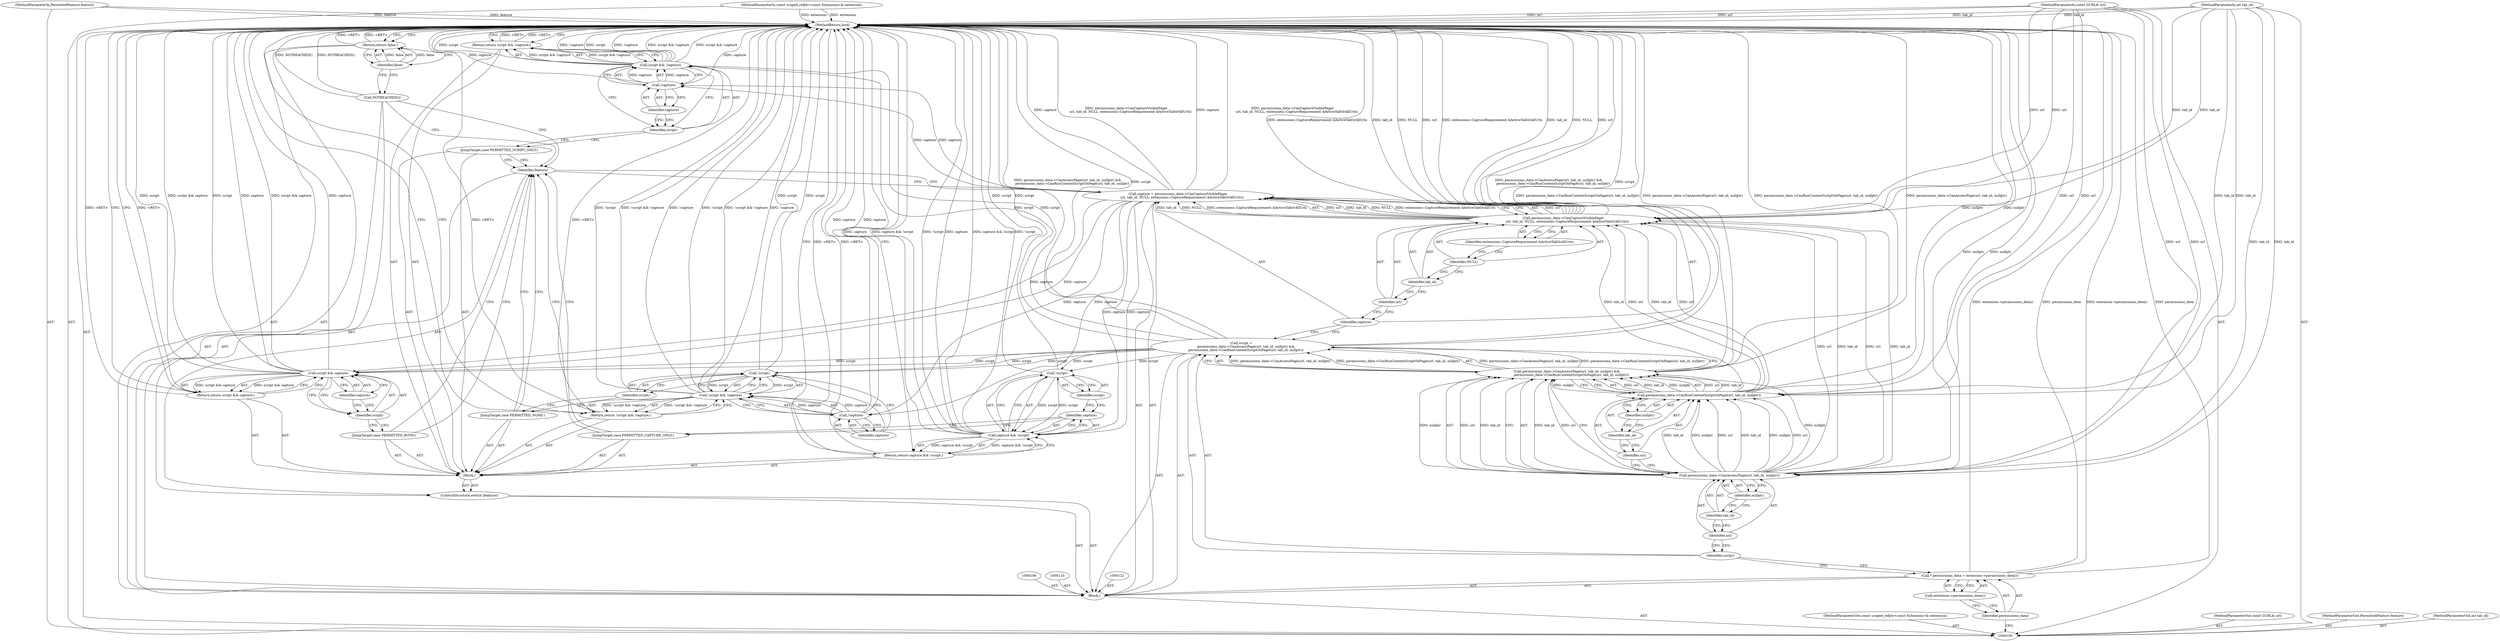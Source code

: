 digraph "0_Chrome_0660e08731fd42076d7242068e9eaed1482b14d5" {
"1000101" [label="(MethodParameterIn,const scoped_refptr<const Extension>& extension)"];
"1000209" [label="(MethodParameterOut,const scoped_refptr<const Extension>& extension)"];
"1000160" [label="(MethodReturn,bool)"];
"1000127" [label="(Identifier,tab_id)"];
"1000128" [label="(Identifier,NULL)"];
"1000129" [label="(Identifier,extensions::CaptureRequirement::kActiveTabOrAllUrls)"];
"1000126" [label="(Identifier,url)"];
"1000131" [label="(Identifier,feature)"];
"1000132" [label="(Block,)"];
"1000130" [label="(ControlStructure,switch (feature))"];
"1000133" [label="(JumpTarget,case PERMITTED_SCRIPT_ONLY:)"];
"1000135" [label="(Call,script && !capture)"];
"1000136" [label="(Identifier,script)"];
"1000137" [label="(Call,!capture)"];
"1000138" [label="(Identifier,capture)"];
"1000134" [label="(Return,return script && !capture;)"];
"1000139" [label="(JumpTarget,case PERMITTED_CAPTURE_ONLY:)"];
"1000141" [label="(Call,capture && !script)"];
"1000142" [label="(Identifier,capture)"];
"1000143" [label="(Call,!script)"];
"1000144" [label="(Identifier,script)"];
"1000140" [label="(Return,return capture && !script;)"];
"1000145" [label="(JumpTarget,case PERMITTED_BOTH:)"];
"1000147" [label="(Call,script && capture)"];
"1000148" [label="(Identifier,script)"];
"1000149" [label="(Identifier,capture)"];
"1000146" [label="(Return,return script && capture;)"];
"1000150" [label="(JumpTarget,case PERMITTED_NONE:)"];
"1000152" [label="(Call,!script && !capture)"];
"1000153" [label="(Call,!script)"];
"1000154" [label="(Identifier,script)"];
"1000155" [label="(Call,!capture)"];
"1000156" [label="(Identifier,capture)"];
"1000151" [label="(Return,return !script && !capture;)"];
"1000102" [label="(MethodParameterIn,const GURL& url)"];
"1000210" [label="(MethodParameterOut,const GURL& url)"];
"1000157" [label="(Call,NOTREACHED())"];
"1000159" [label="(Identifier,false)"];
"1000158" [label="(Return,return false;)"];
"1000103" [label="(MethodParameterIn,PermittedFeature feature)"];
"1000211" [label="(MethodParameterOut,PermittedFeature feature)"];
"1000104" [label="(MethodParameterIn,int tab_id)"];
"1000212" [label="(MethodParameterOut,int tab_id)"];
"1000105" [label="(Block,)"];
"1000107" [label="(Call,* permissions_data = extension->permissions_data())"];
"1000108" [label="(Identifier,permissions_data)"];
"1000109" [label="(Call,extension->permissions_data())"];
"1000111" [label="(Call,script =\n         permissions_data->CanAccessPage(url, tab_id, nullptr) &&\n         permissions_data->CanRunContentScriptOnPage(url, tab_id, nullptr))"];
"1000112" [label="(Identifier,script)"];
"1000115" [label="(Identifier,url)"];
"1000116" [label="(Identifier,tab_id)"];
"1000117" [label="(Identifier,nullptr)"];
"1000113" [label="(Call,permissions_data->CanAccessPage(url, tab_id, nullptr) &&\n         permissions_data->CanRunContentScriptOnPage(url, tab_id, nullptr))"];
"1000114" [label="(Call,permissions_data->CanAccessPage(url, tab_id, nullptr))"];
"1000119" [label="(Identifier,url)"];
"1000120" [label="(Identifier,tab_id)"];
"1000121" [label="(Identifier,nullptr)"];
"1000118" [label="(Call,permissions_data->CanRunContentScriptOnPage(url, tab_id, nullptr))"];
"1000125" [label="(Call,permissions_data->CanCaptureVisiblePage(\n        url, tab_id, NULL, extensions::CaptureRequirement::kActiveTabOrAllUrls))"];
"1000123" [label="(Call,capture = permissions_data->CanCaptureVisiblePage(\n        url, tab_id, NULL, extensions::CaptureRequirement::kActiveTabOrAllUrls))"];
"1000124" [label="(Identifier,capture)"];
"1000101" -> "1000100"  [label="AST: "];
"1000101" -> "1000160"  [label="DDG: extension"];
"1000209" -> "1000100"  [label="AST: "];
"1000160" -> "1000100"  [label="AST: "];
"1000160" -> "1000134"  [label="CFG: "];
"1000160" -> "1000140"  [label="CFG: "];
"1000160" -> "1000146"  [label="CFG: "];
"1000160" -> "1000151"  [label="CFG: "];
"1000160" -> "1000158"  [label="CFG: "];
"1000134" -> "1000160"  [label="DDG: <RET>"];
"1000146" -> "1000160"  [label="DDG: <RET>"];
"1000158" -> "1000160"  [label="DDG: <RET>"];
"1000140" -> "1000160"  [label="DDG: <RET>"];
"1000151" -> "1000160"  [label="DDG: <RET>"];
"1000114" -> "1000160"  [label="DDG: nullptr"];
"1000125" -> "1000160"  [label="DDG: url"];
"1000125" -> "1000160"  [label="DDG: extensions::CaptureRequirement::kActiveTabOrAllUrls"];
"1000125" -> "1000160"  [label="DDG: tab_id"];
"1000125" -> "1000160"  [label="DDG: NULL"];
"1000141" -> "1000160"  [label="DDG: capture"];
"1000141" -> "1000160"  [label="DDG: capture && !script"];
"1000141" -> "1000160"  [label="DDG: !script"];
"1000123" -> "1000160"  [label="DDG: permissions_data->CanCaptureVisiblePage(\n        url, tab_id, NULL, extensions::CaptureRequirement::kActiveTabOrAllUrls)"];
"1000123" -> "1000160"  [label="DDG: capture"];
"1000107" -> "1000160"  [label="DDG: permissions_data"];
"1000107" -> "1000160"  [label="DDG: extension->permissions_data()"];
"1000157" -> "1000160"  [label="DDG: NOTREACHED()"];
"1000104" -> "1000160"  [label="DDG: tab_id"];
"1000113" -> "1000160"  [label="DDG: permissions_data->CanAccessPage(url, tab_id, nullptr)"];
"1000113" -> "1000160"  [label="DDG: permissions_data->CanRunContentScriptOnPage(url, tab_id, nullptr)"];
"1000152" -> "1000160"  [label="DDG: !script && !capture"];
"1000152" -> "1000160"  [label="DDG: !capture"];
"1000152" -> "1000160"  [label="DDG: !script"];
"1000118" -> "1000160"  [label="DDG: nullptr"];
"1000153" -> "1000160"  [label="DDG: script"];
"1000103" -> "1000160"  [label="DDG: feature"];
"1000143" -> "1000160"  [label="DDG: script"];
"1000147" -> "1000160"  [label="DDG: capture"];
"1000147" -> "1000160"  [label="DDG: script"];
"1000147" -> "1000160"  [label="DDG: script && capture"];
"1000102" -> "1000160"  [label="DDG: url"];
"1000111" -> "1000160"  [label="DDG: script"];
"1000111" -> "1000160"  [label="DDG: permissions_data->CanAccessPage(url, tab_id, nullptr) &&\n         permissions_data->CanRunContentScriptOnPage(url, tab_id, nullptr)"];
"1000135" -> "1000160"  [label="DDG: script && !capture"];
"1000135" -> "1000160"  [label="DDG: script"];
"1000135" -> "1000160"  [label="DDG: !capture"];
"1000101" -> "1000160"  [label="DDG: extension"];
"1000137" -> "1000160"  [label="DDG: capture"];
"1000155" -> "1000160"  [label="DDG: capture"];
"1000127" -> "1000125"  [label="AST: "];
"1000127" -> "1000126"  [label="CFG: "];
"1000128" -> "1000127"  [label="CFG: "];
"1000128" -> "1000125"  [label="AST: "];
"1000128" -> "1000127"  [label="CFG: "];
"1000129" -> "1000128"  [label="CFG: "];
"1000129" -> "1000125"  [label="AST: "];
"1000129" -> "1000128"  [label="CFG: "];
"1000125" -> "1000129"  [label="CFG: "];
"1000126" -> "1000125"  [label="AST: "];
"1000126" -> "1000124"  [label="CFG: "];
"1000127" -> "1000126"  [label="CFG: "];
"1000131" -> "1000130"  [label="AST: "];
"1000131" -> "1000123"  [label="CFG: "];
"1000133" -> "1000131"  [label="CFG: "];
"1000139" -> "1000131"  [label="CFG: "];
"1000145" -> "1000131"  [label="CFG: "];
"1000150" -> "1000131"  [label="CFG: "];
"1000157" -> "1000131"  [label="CFG: "];
"1000132" -> "1000130"  [label="AST: "];
"1000133" -> "1000132"  [label="AST: "];
"1000134" -> "1000132"  [label="AST: "];
"1000139" -> "1000132"  [label="AST: "];
"1000140" -> "1000132"  [label="AST: "];
"1000145" -> "1000132"  [label="AST: "];
"1000146" -> "1000132"  [label="AST: "];
"1000150" -> "1000132"  [label="AST: "];
"1000151" -> "1000132"  [label="AST: "];
"1000130" -> "1000105"  [label="AST: "];
"1000131" -> "1000130"  [label="AST: "];
"1000132" -> "1000130"  [label="AST: "];
"1000133" -> "1000132"  [label="AST: "];
"1000133" -> "1000131"  [label="CFG: "];
"1000136" -> "1000133"  [label="CFG: "];
"1000135" -> "1000134"  [label="AST: "];
"1000135" -> "1000136"  [label="CFG: "];
"1000135" -> "1000137"  [label="CFG: "];
"1000136" -> "1000135"  [label="AST: "];
"1000137" -> "1000135"  [label="AST: "];
"1000134" -> "1000135"  [label="CFG: "];
"1000135" -> "1000160"  [label="DDG: script && !capture"];
"1000135" -> "1000160"  [label="DDG: script"];
"1000135" -> "1000160"  [label="DDG: !capture"];
"1000135" -> "1000134"  [label="DDG: script && !capture"];
"1000111" -> "1000135"  [label="DDG: script"];
"1000137" -> "1000135"  [label="DDG: capture"];
"1000136" -> "1000135"  [label="AST: "];
"1000136" -> "1000133"  [label="CFG: "];
"1000138" -> "1000136"  [label="CFG: "];
"1000135" -> "1000136"  [label="CFG: "];
"1000137" -> "1000135"  [label="AST: "];
"1000137" -> "1000138"  [label="CFG: "];
"1000138" -> "1000137"  [label="AST: "];
"1000135" -> "1000137"  [label="CFG: "];
"1000137" -> "1000160"  [label="DDG: capture"];
"1000137" -> "1000135"  [label="DDG: capture"];
"1000123" -> "1000137"  [label="DDG: capture"];
"1000138" -> "1000137"  [label="AST: "];
"1000138" -> "1000136"  [label="CFG: "];
"1000137" -> "1000138"  [label="CFG: "];
"1000134" -> "1000132"  [label="AST: "];
"1000134" -> "1000135"  [label="CFG: "];
"1000135" -> "1000134"  [label="AST: "];
"1000160" -> "1000134"  [label="CFG: "];
"1000134" -> "1000160"  [label="DDG: <RET>"];
"1000135" -> "1000134"  [label="DDG: script && !capture"];
"1000139" -> "1000132"  [label="AST: "];
"1000139" -> "1000131"  [label="CFG: "];
"1000142" -> "1000139"  [label="CFG: "];
"1000141" -> "1000140"  [label="AST: "];
"1000141" -> "1000142"  [label="CFG: "];
"1000141" -> "1000143"  [label="CFG: "];
"1000142" -> "1000141"  [label="AST: "];
"1000143" -> "1000141"  [label="AST: "];
"1000140" -> "1000141"  [label="CFG: "];
"1000141" -> "1000160"  [label="DDG: capture"];
"1000141" -> "1000160"  [label="DDG: capture && !script"];
"1000141" -> "1000160"  [label="DDG: !script"];
"1000141" -> "1000140"  [label="DDG: capture && !script"];
"1000123" -> "1000141"  [label="DDG: capture"];
"1000143" -> "1000141"  [label="DDG: script"];
"1000142" -> "1000141"  [label="AST: "];
"1000142" -> "1000139"  [label="CFG: "];
"1000144" -> "1000142"  [label="CFG: "];
"1000141" -> "1000142"  [label="CFG: "];
"1000143" -> "1000141"  [label="AST: "];
"1000143" -> "1000144"  [label="CFG: "];
"1000144" -> "1000143"  [label="AST: "];
"1000141" -> "1000143"  [label="CFG: "];
"1000143" -> "1000160"  [label="DDG: script"];
"1000143" -> "1000141"  [label="DDG: script"];
"1000111" -> "1000143"  [label="DDG: script"];
"1000144" -> "1000143"  [label="AST: "];
"1000144" -> "1000142"  [label="CFG: "];
"1000143" -> "1000144"  [label="CFG: "];
"1000140" -> "1000132"  [label="AST: "];
"1000140" -> "1000141"  [label="CFG: "];
"1000141" -> "1000140"  [label="AST: "];
"1000160" -> "1000140"  [label="CFG: "];
"1000140" -> "1000160"  [label="DDG: <RET>"];
"1000141" -> "1000140"  [label="DDG: capture && !script"];
"1000145" -> "1000132"  [label="AST: "];
"1000145" -> "1000131"  [label="CFG: "];
"1000148" -> "1000145"  [label="CFG: "];
"1000147" -> "1000146"  [label="AST: "];
"1000147" -> "1000148"  [label="CFG: "];
"1000147" -> "1000149"  [label="CFG: "];
"1000148" -> "1000147"  [label="AST: "];
"1000149" -> "1000147"  [label="AST: "];
"1000146" -> "1000147"  [label="CFG: "];
"1000147" -> "1000160"  [label="DDG: capture"];
"1000147" -> "1000160"  [label="DDG: script"];
"1000147" -> "1000160"  [label="DDG: script && capture"];
"1000147" -> "1000146"  [label="DDG: script && capture"];
"1000111" -> "1000147"  [label="DDG: script"];
"1000123" -> "1000147"  [label="DDG: capture"];
"1000148" -> "1000147"  [label="AST: "];
"1000148" -> "1000145"  [label="CFG: "];
"1000149" -> "1000148"  [label="CFG: "];
"1000147" -> "1000148"  [label="CFG: "];
"1000149" -> "1000147"  [label="AST: "];
"1000149" -> "1000148"  [label="CFG: "];
"1000147" -> "1000149"  [label="CFG: "];
"1000146" -> "1000132"  [label="AST: "];
"1000146" -> "1000147"  [label="CFG: "];
"1000147" -> "1000146"  [label="AST: "];
"1000160" -> "1000146"  [label="CFG: "];
"1000146" -> "1000160"  [label="DDG: <RET>"];
"1000147" -> "1000146"  [label="DDG: script && capture"];
"1000150" -> "1000132"  [label="AST: "];
"1000150" -> "1000131"  [label="CFG: "];
"1000154" -> "1000150"  [label="CFG: "];
"1000152" -> "1000151"  [label="AST: "];
"1000152" -> "1000153"  [label="CFG: "];
"1000152" -> "1000155"  [label="CFG: "];
"1000153" -> "1000152"  [label="AST: "];
"1000155" -> "1000152"  [label="AST: "];
"1000151" -> "1000152"  [label="CFG: "];
"1000152" -> "1000160"  [label="DDG: !script && !capture"];
"1000152" -> "1000160"  [label="DDG: !capture"];
"1000152" -> "1000160"  [label="DDG: !script"];
"1000152" -> "1000151"  [label="DDG: !script && !capture"];
"1000153" -> "1000152"  [label="DDG: script"];
"1000155" -> "1000152"  [label="DDG: capture"];
"1000153" -> "1000152"  [label="AST: "];
"1000153" -> "1000154"  [label="CFG: "];
"1000154" -> "1000153"  [label="AST: "];
"1000156" -> "1000153"  [label="CFG: "];
"1000152" -> "1000153"  [label="CFG: "];
"1000153" -> "1000160"  [label="DDG: script"];
"1000153" -> "1000152"  [label="DDG: script"];
"1000111" -> "1000153"  [label="DDG: script"];
"1000154" -> "1000153"  [label="AST: "];
"1000154" -> "1000150"  [label="CFG: "];
"1000153" -> "1000154"  [label="CFG: "];
"1000155" -> "1000152"  [label="AST: "];
"1000155" -> "1000156"  [label="CFG: "];
"1000156" -> "1000155"  [label="AST: "];
"1000152" -> "1000155"  [label="CFG: "];
"1000155" -> "1000160"  [label="DDG: capture"];
"1000155" -> "1000152"  [label="DDG: capture"];
"1000123" -> "1000155"  [label="DDG: capture"];
"1000156" -> "1000155"  [label="AST: "];
"1000156" -> "1000153"  [label="CFG: "];
"1000155" -> "1000156"  [label="CFG: "];
"1000151" -> "1000132"  [label="AST: "];
"1000151" -> "1000152"  [label="CFG: "];
"1000152" -> "1000151"  [label="AST: "];
"1000160" -> "1000151"  [label="CFG: "];
"1000151" -> "1000160"  [label="DDG: <RET>"];
"1000152" -> "1000151"  [label="DDG: !script && !capture"];
"1000102" -> "1000100"  [label="AST: "];
"1000102" -> "1000160"  [label="DDG: url"];
"1000102" -> "1000114"  [label="DDG: url"];
"1000102" -> "1000118"  [label="DDG: url"];
"1000102" -> "1000125"  [label="DDG: url"];
"1000210" -> "1000100"  [label="AST: "];
"1000157" -> "1000105"  [label="AST: "];
"1000157" -> "1000131"  [label="CFG: "];
"1000159" -> "1000157"  [label="CFG: "];
"1000157" -> "1000160"  [label="DDG: NOTREACHED()"];
"1000159" -> "1000158"  [label="AST: "];
"1000159" -> "1000157"  [label="CFG: "];
"1000158" -> "1000159"  [label="CFG: "];
"1000159" -> "1000158"  [label="DDG: false"];
"1000158" -> "1000105"  [label="AST: "];
"1000158" -> "1000159"  [label="CFG: "];
"1000159" -> "1000158"  [label="AST: "];
"1000160" -> "1000158"  [label="CFG: "];
"1000158" -> "1000160"  [label="DDG: <RET>"];
"1000159" -> "1000158"  [label="DDG: false"];
"1000103" -> "1000100"  [label="AST: "];
"1000103" -> "1000160"  [label="DDG: feature"];
"1000211" -> "1000100"  [label="AST: "];
"1000104" -> "1000100"  [label="AST: "];
"1000104" -> "1000160"  [label="DDG: tab_id"];
"1000104" -> "1000114"  [label="DDG: tab_id"];
"1000104" -> "1000118"  [label="DDG: tab_id"];
"1000104" -> "1000125"  [label="DDG: tab_id"];
"1000212" -> "1000100"  [label="AST: "];
"1000105" -> "1000100"  [label="AST: "];
"1000106" -> "1000105"  [label="AST: "];
"1000107" -> "1000105"  [label="AST: "];
"1000110" -> "1000105"  [label="AST: "];
"1000111" -> "1000105"  [label="AST: "];
"1000122" -> "1000105"  [label="AST: "];
"1000123" -> "1000105"  [label="AST: "];
"1000130" -> "1000105"  [label="AST: "];
"1000157" -> "1000105"  [label="AST: "];
"1000158" -> "1000105"  [label="AST: "];
"1000107" -> "1000105"  [label="AST: "];
"1000107" -> "1000109"  [label="CFG: "];
"1000108" -> "1000107"  [label="AST: "];
"1000109" -> "1000107"  [label="AST: "];
"1000112" -> "1000107"  [label="CFG: "];
"1000107" -> "1000160"  [label="DDG: permissions_data"];
"1000107" -> "1000160"  [label="DDG: extension->permissions_data()"];
"1000108" -> "1000107"  [label="AST: "];
"1000108" -> "1000100"  [label="CFG: "];
"1000109" -> "1000108"  [label="CFG: "];
"1000109" -> "1000107"  [label="AST: "];
"1000109" -> "1000108"  [label="CFG: "];
"1000107" -> "1000109"  [label="CFG: "];
"1000111" -> "1000105"  [label="AST: "];
"1000111" -> "1000113"  [label="CFG: "];
"1000112" -> "1000111"  [label="AST: "];
"1000113" -> "1000111"  [label="AST: "];
"1000124" -> "1000111"  [label="CFG: "];
"1000111" -> "1000160"  [label="DDG: script"];
"1000111" -> "1000160"  [label="DDG: permissions_data->CanAccessPage(url, tab_id, nullptr) &&\n         permissions_data->CanRunContentScriptOnPage(url, tab_id, nullptr)"];
"1000113" -> "1000111"  [label="DDG: permissions_data->CanAccessPage(url, tab_id, nullptr)"];
"1000113" -> "1000111"  [label="DDG: permissions_data->CanRunContentScriptOnPage(url, tab_id, nullptr)"];
"1000111" -> "1000135"  [label="DDG: script"];
"1000111" -> "1000143"  [label="DDG: script"];
"1000111" -> "1000147"  [label="DDG: script"];
"1000111" -> "1000153"  [label="DDG: script"];
"1000112" -> "1000111"  [label="AST: "];
"1000112" -> "1000107"  [label="CFG: "];
"1000115" -> "1000112"  [label="CFG: "];
"1000115" -> "1000114"  [label="AST: "];
"1000115" -> "1000112"  [label="CFG: "];
"1000116" -> "1000115"  [label="CFG: "];
"1000116" -> "1000114"  [label="AST: "];
"1000116" -> "1000115"  [label="CFG: "];
"1000117" -> "1000116"  [label="CFG: "];
"1000117" -> "1000114"  [label="AST: "];
"1000117" -> "1000116"  [label="CFG: "];
"1000114" -> "1000117"  [label="CFG: "];
"1000113" -> "1000111"  [label="AST: "];
"1000113" -> "1000114"  [label="CFG: "];
"1000113" -> "1000118"  [label="CFG: "];
"1000114" -> "1000113"  [label="AST: "];
"1000118" -> "1000113"  [label="AST: "];
"1000111" -> "1000113"  [label="CFG: "];
"1000113" -> "1000160"  [label="DDG: permissions_data->CanAccessPage(url, tab_id, nullptr)"];
"1000113" -> "1000160"  [label="DDG: permissions_data->CanRunContentScriptOnPage(url, tab_id, nullptr)"];
"1000113" -> "1000111"  [label="DDG: permissions_data->CanAccessPage(url, tab_id, nullptr)"];
"1000113" -> "1000111"  [label="DDG: permissions_data->CanRunContentScriptOnPage(url, tab_id, nullptr)"];
"1000114" -> "1000113"  [label="DDG: url"];
"1000114" -> "1000113"  [label="DDG: tab_id"];
"1000114" -> "1000113"  [label="DDG: nullptr"];
"1000118" -> "1000113"  [label="DDG: url"];
"1000118" -> "1000113"  [label="DDG: tab_id"];
"1000118" -> "1000113"  [label="DDG: nullptr"];
"1000114" -> "1000113"  [label="AST: "];
"1000114" -> "1000117"  [label="CFG: "];
"1000115" -> "1000114"  [label="AST: "];
"1000116" -> "1000114"  [label="AST: "];
"1000117" -> "1000114"  [label="AST: "];
"1000119" -> "1000114"  [label="CFG: "];
"1000113" -> "1000114"  [label="CFG: "];
"1000114" -> "1000160"  [label="DDG: nullptr"];
"1000114" -> "1000113"  [label="DDG: url"];
"1000114" -> "1000113"  [label="DDG: tab_id"];
"1000114" -> "1000113"  [label="DDG: nullptr"];
"1000102" -> "1000114"  [label="DDG: url"];
"1000104" -> "1000114"  [label="DDG: tab_id"];
"1000114" -> "1000118"  [label="DDG: url"];
"1000114" -> "1000118"  [label="DDG: tab_id"];
"1000114" -> "1000118"  [label="DDG: nullptr"];
"1000114" -> "1000125"  [label="DDG: url"];
"1000114" -> "1000125"  [label="DDG: tab_id"];
"1000119" -> "1000118"  [label="AST: "];
"1000119" -> "1000114"  [label="CFG: "];
"1000120" -> "1000119"  [label="CFG: "];
"1000120" -> "1000118"  [label="AST: "];
"1000120" -> "1000119"  [label="CFG: "];
"1000121" -> "1000120"  [label="CFG: "];
"1000121" -> "1000118"  [label="AST: "];
"1000121" -> "1000120"  [label="CFG: "];
"1000118" -> "1000121"  [label="CFG: "];
"1000118" -> "1000113"  [label="AST: "];
"1000118" -> "1000121"  [label="CFG: "];
"1000119" -> "1000118"  [label="AST: "];
"1000120" -> "1000118"  [label="AST: "];
"1000121" -> "1000118"  [label="AST: "];
"1000113" -> "1000118"  [label="CFG: "];
"1000118" -> "1000160"  [label="DDG: nullptr"];
"1000118" -> "1000113"  [label="DDG: url"];
"1000118" -> "1000113"  [label="DDG: tab_id"];
"1000118" -> "1000113"  [label="DDG: nullptr"];
"1000114" -> "1000118"  [label="DDG: url"];
"1000114" -> "1000118"  [label="DDG: tab_id"];
"1000114" -> "1000118"  [label="DDG: nullptr"];
"1000102" -> "1000118"  [label="DDG: url"];
"1000104" -> "1000118"  [label="DDG: tab_id"];
"1000118" -> "1000125"  [label="DDG: url"];
"1000118" -> "1000125"  [label="DDG: tab_id"];
"1000125" -> "1000123"  [label="AST: "];
"1000125" -> "1000129"  [label="CFG: "];
"1000126" -> "1000125"  [label="AST: "];
"1000127" -> "1000125"  [label="AST: "];
"1000128" -> "1000125"  [label="AST: "];
"1000129" -> "1000125"  [label="AST: "];
"1000123" -> "1000125"  [label="CFG: "];
"1000125" -> "1000160"  [label="DDG: url"];
"1000125" -> "1000160"  [label="DDG: extensions::CaptureRequirement::kActiveTabOrAllUrls"];
"1000125" -> "1000160"  [label="DDG: tab_id"];
"1000125" -> "1000160"  [label="DDG: NULL"];
"1000125" -> "1000123"  [label="DDG: url"];
"1000125" -> "1000123"  [label="DDG: tab_id"];
"1000125" -> "1000123"  [label="DDG: NULL"];
"1000125" -> "1000123"  [label="DDG: extensions::CaptureRequirement::kActiveTabOrAllUrls"];
"1000114" -> "1000125"  [label="DDG: url"];
"1000114" -> "1000125"  [label="DDG: tab_id"];
"1000118" -> "1000125"  [label="DDG: url"];
"1000118" -> "1000125"  [label="DDG: tab_id"];
"1000102" -> "1000125"  [label="DDG: url"];
"1000104" -> "1000125"  [label="DDG: tab_id"];
"1000123" -> "1000105"  [label="AST: "];
"1000123" -> "1000125"  [label="CFG: "];
"1000124" -> "1000123"  [label="AST: "];
"1000125" -> "1000123"  [label="AST: "];
"1000131" -> "1000123"  [label="CFG: "];
"1000123" -> "1000160"  [label="DDG: permissions_data->CanCaptureVisiblePage(\n        url, tab_id, NULL, extensions::CaptureRequirement::kActiveTabOrAllUrls)"];
"1000123" -> "1000160"  [label="DDG: capture"];
"1000125" -> "1000123"  [label="DDG: url"];
"1000125" -> "1000123"  [label="DDG: tab_id"];
"1000125" -> "1000123"  [label="DDG: NULL"];
"1000125" -> "1000123"  [label="DDG: extensions::CaptureRequirement::kActiveTabOrAllUrls"];
"1000123" -> "1000137"  [label="DDG: capture"];
"1000123" -> "1000141"  [label="DDG: capture"];
"1000123" -> "1000147"  [label="DDG: capture"];
"1000123" -> "1000155"  [label="DDG: capture"];
"1000124" -> "1000123"  [label="AST: "];
"1000124" -> "1000111"  [label="CFG: "];
"1000126" -> "1000124"  [label="CFG: "];
}
